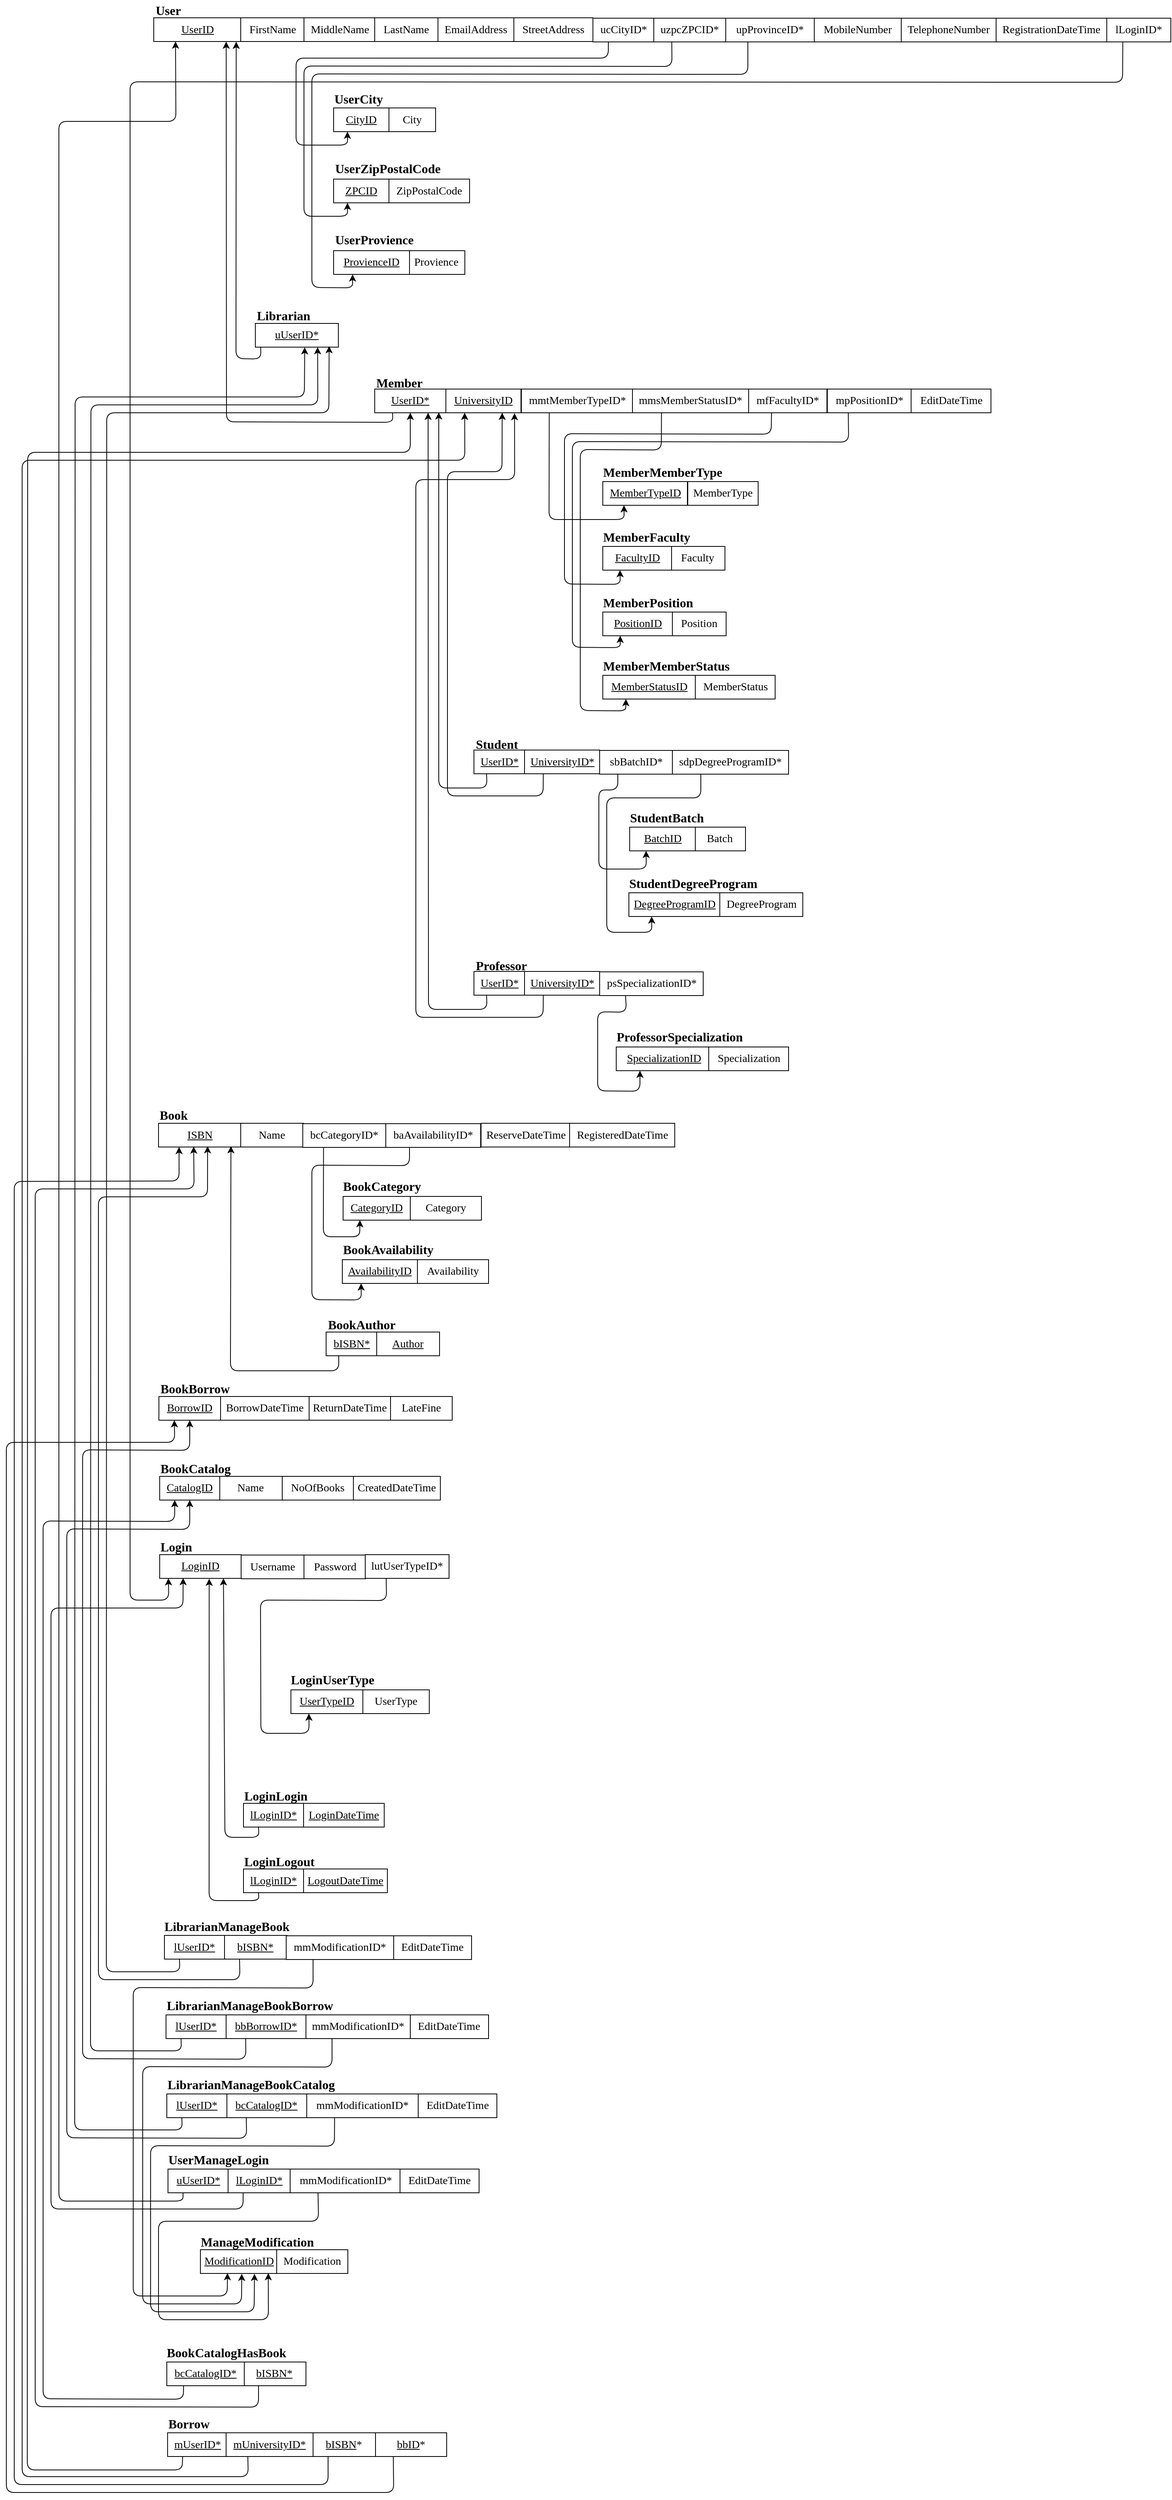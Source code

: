 <mxfile version="12.2.2" type="device" pages="1"><diagram id="SJPYlTRgL_fRr1sSaaFf" name="Page-1"><mxGraphModel dx="-395" dy="672" grid="1" gridSize="10" guides="1" tooltips="1" connect="1" arrows="1" fold="1" page="1" pageScale="1" pageWidth="1500" pageHeight="1600" math="0" shadow="0"><root><mxCell id="0"/><mxCell id="1" parent="0"/><mxCell id="oCSr1ZaQNHkoXHLplKRv-1" value="City" style="rounded=0;whiteSpace=wrap;html=1;fontSize=14;fontFamily=Times New Roman;" parent="1" vertex="1"><mxGeometry x="2014" y="164.5" width="59" height="30" as="geometry"/></mxCell><mxCell id="oCSr1ZaQNHkoXHLplKRv-2" value="&lt;font face=&quot;Times New Roman&quot;&gt;User&lt;/font&gt;" style="text;html=1;resizable=0;points=[];autosize=1;align=left;verticalAlign=top;spacingTop=-4;fontSize=16;fontStyle=1" parent="1" vertex="1"><mxGeometry x="1716.5" y="28.5" width="50" height="20" as="geometry"/></mxCell><mxCell id="oCSr1ZaQNHkoXHLplKRv-3" value="FirstName" style="rounded=0;whiteSpace=wrap;html=1;fontSize=14;fontFamily=Times New Roman;" parent="1" vertex="1"><mxGeometry x="1826.5" y="50.5" width="80" height="30" as="geometry"/></mxCell><mxCell id="oCSr1ZaQNHkoXHLplKRv-4" value="MiddleName" style="rounded=0;whiteSpace=wrap;html=1;fontSize=14;fontFamily=Times New Roman;" parent="1" vertex="1"><mxGeometry x="1906.5" y="50.5" width="90" height="30" as="geometry"/></mxCell><mxCell id="oCSr1ZaQNHkoXHLplKRv-5" value="LastName" style="rounded=0;whiteSpace=wrap;html=1;fontSize=14;fontFamily=Times New Roman;" parent="1" vertex="1"><mxGeometry x="1996" y="50.5" width="80" height="30" as="geometry"/></mxCell><mxCell id="oCSr1ZaQNHkoXHLplKRv-6" value="EmailAddress" style="rounded=0;whiteSpace=wrap;html=1;fontSize=14;fontFamily=Times New Roman;" parent="1" vertex="1"><mxGeometry x="2076" y="50.5" width="96" height="30" as="geometry"/></mxCell><mxCell id="oCSr1ZaQNHkoXHLplKRv-7" value="MobileNumber" style="rounded=0;whiteSpace=wrap;html=1;fontSize=14;fontFamily=Times New Roman;" parent="1" vertex="1"><mxGeometry x="2552" y="51" width="110" height="30" as="geometry"/></mxCell><mxCell id="oCSr1ZaQNHkoXHLplKRv-8" value="UserID" style="rounded=0;whiteSpace=wrap;html=1;fontSize=14;fontFamily=Times New Roman;fontStyle=4" parent="1" vertex="1"><mxGeometry x="1716.5" y="50.5" width="110" height="30" as="geometry"/></mxCell><mxCell id="oCSr1ZaQNHkoXHLplKRv-9" value="TelephoneNumber" style="rounded=0;whiteSpace=wrap;html=1;fontSize=14;fontFamily=Times New Roman;" parent="1" vertex="1"><mxGeometry x="2662" y="51" width="120" height="30" as="geometry"/></mxCell><mxCell id="oCSr1ZaQNHkoXHLplKRv-10" value="StreetAddress" style="rounded=0;whiteSpace=wrap;html=1;fontSize=14;fontFamily=Times New Roman;" parent="1" vertex="1"><mxGeometry x="2172" y="50.5" width="100" height="30" as="geometry"/></mxCell><mxCell id="oCSr1ZaQNHkoXHLplKRv-11" value="ucCityID*" style="rounded=0;whiteSpace=wrap;html=1;fontSize=14;fontFamily=Times New Roman;" parent="1" vertex="1"><mxGeometry x="2272" y="51" width="78" height="30" as="geometry"/></mxCell><mxCell id="oCSr1ZaQNHkoXHLplKRv-12" value="upProvinceID*" style="rounded=0;whiteSpace=wrap;html=1;fontSize=14;fontFamily=Times New Roman;" parent="1" vertex="1"><mxGeometry x="2440" y="51" width="112" height="30" as="geometry"/></mxCell><mxCell id="oCSr1ZaQNHkoXHLplKRv-13" value="uzpcZPCID*" style="rounded=0;whiteSpace=wrap;html=1;fontSize=14;fontFamily=Times New Roman;" parent="1" vertex="1"><mxGeometry x="2349" y="51" width="91" height="30" as="geometry"/></mxCell><mxCell id="oCSr1ZaQNHkoXHLplKRv-14" value="RegistrationDateTime" style="rounded=0;whiteSpace=wrap;html=1;fontSize=14;fontFamily=Times New Roman;" parent="1" vertex="1"><mxGeometry x="2782" y="51" width="140" height="30" as="geometry"/></mxCell><mxCell id="oCSr1ZaQNHkoXHLplKRv-15" value="lLoginID*" style="rounded=0;whiteSpace=wrap;html=1;fontSize=14;fontFamily=Times New Roman;" parent="1" vertex="1"><mxGeometry x="2922" y="51" width="81" height="30" as="geometry"/></mxCell><mxCell id="oCSr1ZaQNHkoXHLplKRv-16" value="&lt;font face=&quot;Times New Roman&quot;&gt;UserCity&lt;/font&gt;" style="text;html=1;resizable=0;points=[];autosize=1;align=left;verticalAlign=top;spacingTop=-4;fontSize=16;fontStyle=1" parent="1" vertex="1"><mxGeometry x="1942.5" y="140.5" width="70" height="20" as="geometry"/></mxCell><mxCell id="oCSr1ZaQNHkoXHLplKRv-17" value="CityID" style="rounded=0;whiteSpace=wrap;html=1;fontSize=14;fontFamily=Times New Roman;fontStyle=4" parent="1" vertex="1"><mxGeometry x="1944" y="164.5" width="70" height="30" as="geometry"/></mxCell><mxCell id="oCSr1ZaQNHkoXHLplKRv-18" value="Provience" style="rounded=0;whiteSpace=wrap;html=1;fontSize=14;fontFamily=Times New Roman;" parent="1" vertex="1"><mxGeometry x="2038" y="345" width="72" height="30" as="geometry"/></mxCell><mxCell id="oCSr1ZaQNHkoXHLplKRv-19" value="&lt;font face=&quot;Times New Roman&quot;&gt;UserProvience&lt;/font&gt;" style="text;html=1;resizable=0;points=[];autosize=1;align=left;verticalAlign=top;spacingTop=-4;fontSize=16;fontStyle=1" parent="1" vertex="1"><mxGeometry x="1944" y="318.5" width="110" height="20" as="geometry"/></mxCell><mxCell id="oCSr1ZaQNHkoXHLplKRv-20" value="ProvienceID" style="rounded=0;whiteSpace=wrap;html=1;fontSize=14;fontFamily=Times New Roman;fontStyle=4" parent="1" vertex="1"><mxGeometry x="1944" y="345" width="96" height="30" as="geometry"/></mxCell><mxCell id="oCSr1ZaQNHkoXHLplKRv-21" value="ZipPostalCode" style="rounded=0;whiteSpace=wrap;html=1;fontSize=14;fontFamily=Times New Roman;" parent="1" vertex="1"><mxGeometry x="2014" y="254.5" width="102" height="30" as="geometry"/></mxCell><mxCell id="oCSr1ZaQNHkoXHLplKRv-22" value="&lt;font face=&quot;Times New Roman&quot;&gt;UserZipPostalCode&lt;/font&gt;" style="text;html=1;resizable=0;points=[];autosize=1;align=left;verticalAlign=top;spacingTop=-4;fontSize=16;fontStyle=1" parent="1" vertex="1"><mxGeometry x="1944" y="228.5" width="140" height="20" as="geometry"/></mxCell><mxCell id="oCSr1ZaQNHkoXHLplKRv-23" value="ZPCID" style="rounded=0;whiteSpace=wrap;html=1;fontSize=14;fontFamily=Times New Roman;fontStyle=4" parent="1" vertex="1"><mxGeometry x="1944" y="254.5" width="70" height="30" as="geometry"/></mxCell><mxCell id="oCSr1ZaQNHkoXHLplKRv-24" value="" style="endArrow=classic;html=1;entryX=0.25;entryY=1;entryDx=0;entryDy=0;exitX=0.25;exitY=1;exitDx=0;exitDy=0;" parent="1" source="oCSr1ZaQNHkoXHLplKRv-11" target="oCSr1ZaQNHkoXHLplKRv-17" edge="1"><mxGeometry width="50" height="50" relative="1" as="geometry"><mxPoint x="2126.5" y="197.5" as="sourcePoint"/><mxPoint x="2176.5" y="147.5" as="targetPoint"/><Array as="points"><mxPoint x="2291.5" y="101.5"/><mxPoint x="1896.5" y="101.5"/><mxPoint x="1896.5" y="211.5"/><mxPoint x="1961.5" y="211.5"/></Array></mxGeometry></mxCell><mxCell id="oCSr1ZaQNHkoXHLplKRv-25" value="" style="endArrow=classic;html=1;entryX=0.25;entryY=1;entryDx=0;entryDy=0;exitX=0.25;exitY=1;exitDx=0;exitDy=0;" parent="1" source="oCSr1ZaQNHkoXHLplKRv-13" target="oCSr1ZaQNHkoXHLplKRv-23" edge="1"><mxGeometry width="50" height="50" relative="1" as="geometry"><mxPoint x="1756.5" y="227.5" as="sourcePoint"/><mxPoint x="1806.5" y="177.5" as="targetPoint"/><Array as="points"><mxPoint x="2372" y="112"/><mxPoint x="1906.5" y="111.5"/><mxPoint x="1906.5" y="301.5"/><mxPoint x="1961.5" y="301.5"/></Array></mxGeometry></mxCell><mxCell id="oCSr1ZaQNHkoXHLplKRv-26" value="" style="endArrow=classic;html=1;entryX=0.25;entryY=1;entryDx=0;entryDy=0;exitX=0.25;exitY=1;exitDx=0;exitDy=0;" parent="1" source="oCSr1ZaQNHkoXHLplKRv-12" target="oCSr1ZaQNHkoXHLplKRv-20" edge="1"><mxGeometry width="50" height="50" relative="1" as="geometry"><mxPoint x="1686.5" y="297.5" as="sourcePoint"/><mxPoint x="1736.5" y="247.5" as="targetPoint"/><Array as="points"><mxPoint x="2468" y="122"/><mxPoint x="1916.5" y="121.5"/><mxPoint x="1916.5" y="391.5"/><mxPoint x="1968" y="392"/></Array></mxGeometry></mxCell><mxCell id="oCSr1ZaQNHkoXHLplKRv-27" value="&lt;font face=&quot;Times New Roman&quot;&gt;Member&lt;/font&gt;" style="text;html=1;resizable=0;points=[];autosize=1;align=left;verticalAlign=top;spacingTop=-4;fontSize=16;fontStyle=1" parent="1" vertex="1"><mxGeometry x="1996" y="500" width="70" height="20" as="geometry"/></mxCell><mxCell id="oCSr1ZaQNHkoXHLplKRv-28" value="UniversityID" style="rounded=0;whiteSpace=wrap;html=1;fontSize=14;fontFamily=Times New Roman;fontStyle=4" parent="1" vertex="1"><mxGeometry x="2086" y="520" width="95" height="30" as="geometry"/></mxCell><mxCell id="oCSr1ZaQNHkoXHLplKRv-29" value="mfFacultyID*" style="rounded=0;whiteSpace=wrap;html=1;fontSize=14;fontFamily=Times New Roman;" parent="1" vertex="1"><mxGeometry x="2469" y="520" width="99" height="30" as="geometry"/></mxCell><mxCell id="oCSr1ZaQNHkoXHLplKRv-30" value="mmtMemberTypeID*" style="rounded=0;whiteSpace=wrap;html=1;fontSize=14;fontFamily=Times New Roman;" parent="1" vertex="1"><mxGeometry x="2181.5" y="520" width="141" height="30" as="geometry"/></mxCell><mxCell id="oCSr1ZaQNHkoXHLplKRv-31" value="mpPositionID*" style="rounded=0;whiteSpace=wrap;html=1;fontSize=14;fontFamily=Times New Roman;" parent="1" vertex="1"><mxGeometry x="2568.5" y="520" width="106" height="30" as="geometry"/></mxCell><mxCell id="oCSr1ZaQNHkoXHLplKRv-32" value="mmsMemberStatusID*" style="rounded=0;whiteSpace=wrap;html=1;fontSize=14;fontFamily=Times New Roman;" parent="1" vertex="1"><mxGeometry x="2322" y="520" width="147" height="30" as="geometry"/></mxCell><mxCell id="oCSr1ZaQNHkoXHLplKRv-33" value="EditDateTime" style="rounded=0;whiteSpace=wrap;html=1;fontSize=14;fontFamily=Times New Roman;" parent="1" vertex="1"><mxGeometry x="2674.5" y="520" width="101" height="30" as="geometry"/></mxCell><mxCell id="oCSr1ZaQNHkoXHLplKRv-34" value="UserID*" style="rounded=0;whiteSpace=wrap;html=1;fontSize=14;fontFamily=Times New Roman;fontStyle=4" parent="1" vertex="1"><mxGeometry x="1996" y="520" width="90" height="30" as="geometry"/></mxCell><mxCell id="oCSr1ZaQNHkoXHLplKRv-35" value="Faculty" style="rounded=0;whiteSpace=wrap;html=1;fontSize=14;fontFamily=Times New Roman;" parent="1" vertex="1"><mxGeometry x="2370" y="719" width="69" height="30" as="geometry"/></mxCell><mxCell id="oCSr1ZaQNHkoXHLplKRv-36" value="Position" style="rounded=0;whiteSpace=wrap;html=1;fontSize=14;fontFamily=Times New Roman;" parent="1" vertex="1"><mxGeometry x="2371.5" y="802" width="69" height="30" as="geometry"/></mxCell><mxCell id="oCSr1ZaQNHkoXHLplKRv-37" value="MemberStatus" style="rounded=0;whiteSpace=wrap;html=1;fontSize=14;fontFamily=Times New Roman;" parent="1" vertex="1"><mxGeometry x="2401.5" y="882" width="101" height="30" as="geometry"/></mxCell><mxCell id="oCSr1ZaQNHkoXHLplKRv-38" value="&lt;font face=&quot;Times New Roman&quot;&gt;MemberMemberType&lt;/font&gt;" style="text;html=1;resizable=0;points=[];autosize=1;align=left;verticalAlign=top;spacingTop=-4;fontSize=16;fontStyle=1" parent="1" vertex="1"><mxGeometry x="2283" y="612.5" width="160" height="20" as="geometry"/></mxCell><mxCell id="oCSr1ZaQNHkoXHLplKRv-39" value="MemberTypeID" style="rounded=0;whiteSpace=wrap;html=1;fontSize=14;fontFamily=Times New Roman;fontStyle=4" parent="1" vertex="1"><mxGeometry x="2284.5" y="637" width="107" height="30" as="geometry"/></mxCell><mxCell id="oCSr1ZaQNHkoXHLplKRv-40" value="MemberType" style="rounded=0;whiteSpace=wrap;html=1;fontSize=14;fontFamily=Times New Roman;" parent="1" vertex="1"><mxGeometry x="2392" y="637" width="89" height="30" as="geometry"/></mxCell><mxCell id="oCSr1ZaQNHkoXHLplKRv-41" value="&lt;font face=&quot;Times New Roman&quot;&gt;MemberFaculty&lt;/font&gt;" style="text;html=1;resizable=0;points=[];autosize=1;align=left;verticalAlign=top;spacingTop=-4;fontSize=16;fontStyle=1" parent="1" vertex="1"><mxGeometry x="2283" y="694.5" width="120" height="20" as="geometry"/></mxCell><mxCell id="oCSr1ZaQNHkoXHLplKRv-42" value="FacultyID" style="rounded=0;whiteSpace=wrap;html=1;fontSize=14;fontFamily=Times New Roman;fontStyle=4" parent="1" vertex="1"><mxGeometry x="2284.5" y="719" width="87" height="30" as="geometry"/></mxCell><mxCell id="oCSr1ZaQNHkoXHLplKRv-43" value="&lt;font face=&quot;Times New Roman&quot;&gt;MemberPosition&lt;/font&gt;" style="text;html=1;resizable=0;points=[];autosize=1;align=left;verticalAlign=top;spacingTop=-4;fontSize=16;fontStyle=1" parent="1" vertex="1"><mxGeometry x="2282.5" y="777.5" width="120" height="20" as="geometry"/></mxCell><mxCell id="oCSr1ZaQNHkoXHLplKRv-44" value="PositionID" style="rounded=0;whiteSpace=wrap;html=1;fontSize=14;fontFamily=Times New Roman;fontStyle=4" parent="1" vertex="1"><mxGeometry x="2284.5" y="802" width="88" height="30" as="geometry"/></mxCell><mxCell id="oCSr1ZaQNHkoXHLplKRv-45" value="&lt;font face=&quot;Times New Roman&quot;&gt;MemberMemberStatus&lt;/font&gt;" style="text;html=1;resizable=0;points=[];autosize=1;align=left;verticalAlign=top;spacingTop=-4;fontSize=16;fontStyle=1" parent="1" vertex="1"><mxGeometry x="2283" y="857.5" width="160" height="20" as="geometry"/></mxCell><mxCell id="oCSr1ZaQNHkoXHLplKRv-46" value="MemberStatusID" style="rounded=0;whiteSpace=wrap;html=1;fontSize=14;fontFamily=Times New Roman;fontStyle=4" parent="1" vertex="1"><mxGeometry x="2284.5" y="882" width="117" height="30" as="geometry"/></mxCell><mxCell id="oCSr1ZaQNHkoXHLplKRv-47" value="" style="endArrow=classic;html=1;entryX=0.25;entryY=1;entryDx=0;entryDy=0;exitX=0.25;exitY=1;exitDx=0;exitDy=0;" parent="1" source="oCSr1ZaQNHkoXHLplKRv-30" target="oCSr1ZaQNHkoXHLplKRv-39" edge="1"><mxGeometry width="50" height="50" relative="1" as="geometry"><mxPoint x="2006" y="666" as="sourcePoint"/><mxPoint x="2056" y="616" as="targetPoint"/><Array as="points"><mxPoint x="2216.5" y="685"/><mxPoint x="2311.5" y="685"/></Array></mxGeometry></mxCell><mxCell id="oCSr1ZaQNHkoXHLplKRv-48" value="" style="endArrow=classic;html=1;entryX=0.25;entryY=1;entryDx=0;entryDy=0;exitX=0.292;exitY=0.991;exitDx=0;exitDy=0;exitPerimeter=0;" parent="1" source="oCSr1ZaQNHkoXHLplKRv-29" target="oCSr1ZaQNHkoXHLplKRv-42" edge="1"><mxGeometry width="50" height="50" relative="1" as="geometry"><mxPoint x="1926" y="686" as="sourcePoint"/><mxPoint x="1976" y="636" as="targetPoint"/><Array as="points"><mxPoint x="2497.5" y="577"/><mxPoint x="2236" y="576.5"/><mxPoint x="2236" y="766.5"/><mxPoint x="2306.5" y="767"/></Array></mxGeometry></mxCell><mxCell id="oCSr1ZaQNHkoXHLplKRv-49" value="" style="endArrow=classic;html=1;entryX=0.25;entryY=1;entryDx=0;entryDy=0;exitX=0.25;exitY=1;exitDx=0;exitDy=0;" parent="1" source="oCSr1ZaQNHkoXHLplKRv-32" target="oCSr1ZaQNHkoXHLplKRv-46" edge="1"><mxGeometry width="50" height="50" relative="1" as="geometry"><mxPoint x="1936" y="896" as="sourcePoint"/><mxPoint x="1986" y="846" as="targetPoint"/><Array as="points"><mxPoint x="2358.5" y="597"/><mxPoint x="2256" y="596.5"/><mxPoint x="2256" y="926.5"/><mxPoint x="2313.5" y="927"/></Array></mxGeometry></mxCell><mxCell id="oCSr1ZaQNHkoXHLplKRv-50" value="" style="endArrow=classic;html=1;entryX=0.25;entryY=1;entryDx=0;entryDy=0;exitX=0.25;exitY=1;exitDx=0;exitDy=0;" parent="1" source="oCSr1ZaQNHkoXHLplKRv-31" target="oCSr1ZaQNHkoXHLplKRv-44" edge="1"><mxGeometry width="50" height="50" relative="1" as="geometry"><mxPoint x="1996" y="856" as="sourcePoint"/><mxPoint x="2046" y="806" as="targetPoint"/><Array as="points"><mxPoint x="2595.5" y="587"/><mxPoint x="2246" y="586.5"/><mxPoint x="2246" y="846.5"/><mxPoint x="2306.5" y="847"/></Array></mxGeometry></mxCell><mxCell id="oCSr1ZaQNHkoXHLplKRv-51" value="&lt;font face=&quot;Times New Roman&quot;&gt;Student&lt;/font&gt;" style="text;html=1;resizable=0;points=[];autosize=1;align=left;verticalAlign=top;spacingTop=-4;fontSize=16;fontStyle=1" parent="1" vertex="1"><mxGeometry x="2121.5" y="956.5" width="60" height="20" as="geometry"/></mxCell><mxCell id="oCSr1ZaQNHkoXHLplKRv-52" value="UniversityID*" style="rounded=0;whiteSpace=wrap;html=1;fontSize=14;fontFamily=Times New Roman;fontStyle=4" parent="1" vertex="1"><mxGeometry x="2185.5" y="976.5" width="95" height="30" as="geometry"/></mxCell><mxCell id="oCSr1ZaQNHkoXHLplKRv-53" value="sdpDegreeProgramID*" style="rounded=0;whiteSpace=wrap;html=1;fontSize=14;fontFamily=Times New Roman;" parent="1" vertex="1"><mxGeometry x="2371.5" y="977" width="148" height="30" as="geometry"/></mxCell><mxCell id="oCSr1ZaQNHkoXHLplKRv-54" value="sbBatchID*" style="rounded=0;whiteSpace=wrap;html=1;fontSize=14;fontFamily=Times New Roman;" parent="1" vertex="1"><mxGeometry x="2280.5" y="977" width="92" height="30" as="geometry"/></mxCell><mxCell id="oCSr1ZaQNHkoXHLplKRv-55" value="UserID*" style="rounded=0;whiteSpace=wrap;html=1;fontSize=14;fontFamily=Times New Roman;fontStyle=4" parent="1" vertex="1"><mxGeometry x="2121.5" y="976.5" width="64" height="30" as="geometry"/></mxCell><mxCell id="oCSr1ZaQNHkoXHLplKRv-56" value="&lt;font face=&quot;Times New Roman&quot;&gt;Professor&lt;/font&gt;" style="text;html=1;resizable=0;points=[];autosize=1;align=left;verticalAlign=top;spacingTop=-4;fontSize=16;fontStyle=1" parent="1" vertex="1"><mxGeometry x="2121.5" y="1236.5" width="80" height="20" as="geometry"/></mxCell><mxCell id="oCSr1ZaQNHkoXHLplKRv-57" value="UniversityID*" style="rounded=0;whiteSpace=wrap;html=1;fontSize=14;fontFamily=Times New Roman;fontStyle=4" parent="1" vertex="1"><mxGeometry x="2185.5" y="1256.5" width="95" height="30" as="geometry"/></mxCell><mxCell id="oCSr1ZaQNHkoXHLplKRv-58" value="psSpecializationID*" style="rounded=0;whiteSpace=wrap;html=1;fontSize=14;fontFamily=Times New Roman;" parent="1" vertex="1"><mxGeometry x="2280.5" y="1257" width="131" height="30" as="geometry"/></mxCell><mxCell id="oCSr1ZaQNHkoXHLplKRv-59" value="UserID*" style="rounded=0;whiteSpace=wrap;html=1;fontSize=14;fontFamily=Times New Roman;fontStyle=4" parent="1" vertex="1"><mxGeometry x="2121.5" y="1256.5" width="64" height="30" as="geometry"/></mxCell><mxCell id="oCSr1ZaQNHkoXHLplKRv-60" value="Batch" style="rounded=0;whiteSpace=wrap;html=1;fontSize=14;fontFamily=Times New Roman;" parent="1" vertex="1"><mxGeometry x="2400" y="1074" width="65" height="30" as="geometry"/></mxCell><mxCell id="oCSr1ZaQNHkoXHLplKRv-61" value="&lt;font face=&quot;Times New Roman&quot;&gt;StudentBatch&lt;/font&gt;" style="text;html=1;resizable=0;points=[];autosize=1;align=left;verticalAlign=top;spacingTop=-4;fontSize=16;fontStyle=1" parent="1" vertex="1"><mxGeometry x="2317" y="1049.5" width="100" height="20" as="geometry"/></mxCell><mxCell id="oCSr1ZaQNHkoXHLplKRv-62" value="BatchID" style="rounded=0;whiteSpace=wrap;html=1;fontSize=14;fontFamily=Times New Roman;fontStyle=4" parent="1" vertex="1"><mxGeometry x="2318.5" y="1074" width="83" height="30" as="geometry"/></mxCell><mxCell id="oCSr1ZaQNHkoXHLplKRv-63" value="DegreeProgram" style="rounded=0;whiteSpace=wrap;html=1;fontSize=14;fontFamily=Times New Roman;" parent="1" vertex="1"><mxGeometry x="2432.5" y="1157" width="105" height="30" as="geometry"/></mxCell><mxCell id="oCSr1ZaQNHkoXHLplKRv-64" value="&lt;font face=&quot;Times New Roman&quot;&gt;StudentDegreeProgram&lt;/font&gt;" style="text;html=1;resizable=0;points=[];autosize=1;align=left;verticalAlign=top;spacingTop=-4;fontSize=16;fontStyle=1" parent="1" vertex="1"><mxGeometry x="2315.5" y="1132.5" width="170" height="20" as="geometry"/></mxCell><mxCell id="oCSr1ZaQNHkoXHLplKRv-65" value="DegreeProgramID" style="rounded=0;whiteSpace=wrap;html=1;fontSize=14;fontFamily=Times New Roman;fontStyle=4" parent="1" vertex="1"><mxGeometry x="2317.5" y="1157" width="115" height="30" as="geometry"/></mxCell><mxCell id="oCSr1ZaQNHkoXHLplKRv-66" value="" style="endArrow=classic;html=1;entryX=0.25;entryY=1;entryDx=0;entryDy=0;exitX=0.25;exitY=1;exitDx=0;exitDy=0;" parent="1" source="oCSr1ZaQNHkoXHLplKRv-54" target="oCSr1ZaQNHkoXHLplKRv-62" edge="1"><mxGeometry width="50" height="50" relative="1" as="geometry"><mxPoint x="1946" y="1067" as="sourcePoint"/><mxPoint x="1996" y="1017" as="targetPoint"/><Array as="points"><mxPoint x="2303.5" y="1027"/><mxPoint x="2279.5" y="1027"/><mxPoint x="2279.5" y="1127"/><mxPoint x="2339.5" y="1127"/></Array></mxGeometry></mxCell><mxCell id="oCSr1ZaQNHkoXHLplKRv-67" value="" style="endArrow=classic;html=1;entryX=0.25;entryY=1;entryDx=0;entryDy=0;exitX=0.25;exitY=1;exitDx=0;exitDy=0;" parent="1" source="oCSr1ZaQNHkoXHLplKRv-53" target="oCSr1ZaQNHkoXHLplKRv-65" edge="1"><mxGeometry width="50" height="50" relative="1" as="geometry"><mxPoint x="1996" y="1197" as="sourcePoint"/><mxPoint x="2046" y="1147" as="targetPoint"/><Array as="points"><mxPoint x="2408.5" y="1037"/><mxPoint x="2289.5" y="1037"/><mxPoint x="2289.5" y="1207"/><mxPoint x="2346.5" y="1207"/></Array></mxGeometry></mxCell><mxCell id="oCSr1ZaQNHkoXHLplKRv-68" value="&lt;font face=&quot;Times New Roman&quot;&gt;ProfessorSpecialization&lt;/font&gt;" style="text;html=1;resizable=0;points=[];autosize=1;align=left;verticalAlign=top;spacingTop=-4;fontSize=16;fontStyle=1" parent="1" vertex="1"><mxGeometry x="2300" y="1326.5" width="170" height="20" as="geometry"/></mxCell><mxCell id="oCSr1ZaQNHkoXHLplKRv-69" value="SpecializationID" style="rounded=0;whiteSpace=wrap;html=1;fontSize=14;fontFamily=Times New Roman;fontStyle=4" parent="1" vertex="1"><mxGeometry x="2301.5" y="1352" width="120" height="30" as="geometry"/></mxCell><mxCell id="oCSr1ZaQNHkoXHLplKRv-70" value="Specialization" style="rounded=0;whiteSpace=wrap;html=1;fontSize=14;fontFamily=Times New Roman;" parent="1" vertex="1"><mxGeometry x="2418.5" y="1352" width="101" height="30" as="geometry"/></mxCell><mxCell id="oCSr1ZaQNHkoXHLplKRv-71" value="" style="endArrow=classic;html=1;entryX=0.25;entryY=1;entryDx=0;entryDy=0;exitX=0.25;exitY=1;exitDx=0;exitDy=0;" parent="1" source="oCSr1ZaQNHkoXHLplKRv-58" target="oCSr1ZaQNHkoXHLplKRv-69" edge="1"><mxGeometry width="50" height="50" relative="1" as="geometry"><mxPoint x="1986" y="1447" as="sourcePoint"/><mxPoint x="2036" y="1397" as="targetPoint"/><Array as="points"><mxPoint x="2314.5" y="1308"/><mxPoint x="2278" y="1307.5"/><mxPoint x="2278" y="1407.5"/><mxPoint x="2331.5" y="1408"/></Array></mxGeometry></mxCell><mxCell id="oCSr1ZaQNHkoXHLplKRv-79" value="UserType" style="rounded=0;whiteSpace=wrap;html=1;fontSize=14;fontFamily=Times New Roman;" parent="1" vertex="1"><mxGeometry x="1981" y="2165" width="84" height="30" as="geometry"/></mxCell><mxCell id="oCSr1ZaQNHkoXHLplKRv-80" value="&lt;font face=&quot;Times New Roman&quot;&gt;LoginUserType&lt;/font&gt;" style="text;html=1;resizable=0;points=[];autosize=1;align=left;verticalAlign=top;spacingTop=-4;fontSize=16;fontStyle=1" parent="1" vertex="1"><mxGeometry x="1888" y="2140" width="120" height="20" as="geometry"/></mxCell><mxCell id="oCSr1ZaQNHkoXHLplKRv-81" value="UserTypeID" style="rounded=0;whiteSpace=wrap;html=1;fontSize=14;fontFamily=Times New Roman;fontStyle=4" parent="1" vertex="1"><mxGeometry x="1890" y="2165" width="91" height="30" as="geometry"/></mxCell><mxCell id="oCSr1ZaQNHkoXHLplKRv-82" value="" style="endArrow=classic;html=1;entryX=0.25;entryY=1;entryDx=0;entryDy=0;exitX=0.25;exitY=1;exitDx=0;exitDy=0;" parent="1" source="oCSr1ZaQNHkoXHLplKRv-132" target="oCSr1ZaQNHkoXHLplKRv-81" edge="1"><mxGeometry width="50" height="50" relative="1" as="geometry"><mxPoint x="1973.25" y="2207" as="sourcePoint"/><mxPoint x="1646.5" y="2245" as="targetPoint"/><Array as="points"><mxPoint x="2011" y="2052"/><mxPoint x="1851.5" y="2051.5"/><mxPoint x="1852" y="2220"/><mxPoint x="1913" y="2220"/></Array></mxGeometry></mxCell><mxCell id="oCSr1ZaQNHkoXHLplKRv-83" value="&lt;font face=&quot;Times New Roman&quot;&gt;LibrarianManageBook&lt;/font&gt;" style="text;html=1;resizable=0;points=[];autosize=1;align=left;verticalAlign=top;spacingTop=-4;fontSize=16;fontStyle=1" parent="1" vertex="1"><mxGeometry x="1727.5" y="2451.5" width="160" height="20" as="geometry"/></mxCell><mxCell id="oCSr1ZaQNHkoXHLplKRv-84" value="&lt;u&gt;bISBN*&lt;/u&gt;" style="rounded=0;whiteSpace=wrap;html=1;fontSize=14;fontFamily=Times New Roman;" parent="1" vertex="1"><mxGeometry x="1805" y="2475.5" width="80" height="30" as="geometry"/></mxCell><mxCell id="oCSr1ZaQNHkoXHLplKRv-85" value="lUserID*" style="rounded=0;whiteSpace=wrap;html=1;fontSize=14;fontFamily=Times New Roman;fontStyle=4" parent="1" vertex="1"><mxGeometry x="1730" y="2475.5" width="76" height="30" as="geometry"/></mxCell><mxCell id="oCSr1ZaQNHkoXHLplKRv-86" value="EditDateTime" style="rounded=0;whiteSpace=wrap;html=1;fontSize=14;fontFamily=Times New Roman;" parent="1" vertex="1"><mxGeometry x="2018.5" y="2476" width="100" height="30" as="geometry"/></mxCell><mxCell id="oCSr1ZaQNHkoXHLplKRv-87" value="&lt;font face=&quot;Times New Roman&quot;&gt;LibrarianManageBookBorrow&lt;/font&gt;" style="text;html=1;resizable=0;points=[];autosize=1;align=left;verticalAlign=top;spacingTop=-4;fontSize=16;fontStyle=1" parent="1" vertex="1"><mxGeometry x="1730.5" y="2552" width="210" height="20" as="geometry"/></mxCell><mxCell id="oCSr1ZaQNHkoXHLplKRv-88" value="&lt;u&gt;bbBorrowID*&lt;/u&gt;" style="rounded=0;whiteSpace=wrap;html=1;fontSize=14;fontFamily=Times New Roman;" parent="1" vertex="1"><mxGeometry x="1807" y="2576" width="103" height="30" as="geometry"/></mxCell><mxCell id="oCSr1ZaQNHkoXHLplKRv-89" value="lUserID*" style="rounded=0;whiteSpace=wrap;html=1;fontSize=14;fontFamily=Times New Roman;fontStyle=4" parent="1" vertex="1"><mxGeometry x="1732" y="2576" width="76" height="30" as="geometry"/></mxCell><mxCell id="oCSr1ZaQNHkoXHLplKRv-90" value="EditDateTime" style="rounded=0;whiteSpace=wrap;html=1;fontSize=14;fontFamily=Times New Roman;" parent="1" vertex="1"><mxGeometry x="2040" y="2576" width="100" height="30" as="geometry"/></mxCell><mxCell id="oCSr1ZaQNHkoXHLplKRv-91" value="&lt;font face=&quot;Times New Roman&quot;&gt;LibrarianManageBookCatalog&lt;/font&gt;" style="text;html=1;resizable=0;points=[];autosize=1;align=left;verticalAlign=top;spacingTop=-4;fontSize=16;fontStyle=1" parent="1" vertex="1"><mxGeometry x="1731.5" y="2652" width="210" height="20" as="geometry"/></mxCell><mxCell id="oCSr1ZaQNHkoXHLplKRv-92" value="&lt;u&gt;bcCatalogID*&lt;/u&gt;" style="rounded=0;whiteSpace=wrap;html=1;fontSize=14;fontFamily=Times New Roman;" parent="1" vertex="1"><mxGeometry x="1808" y="2676" width="102" height="30" as="geometry"/></mxCell><mxCell id="oCSr1ZaQNHkoXHLplKRv-93" value="lUserID*" style="rounded=0;whiteSpace=wrap;html=1;fontSize=14;fontFamily=Times New Roman;fontStyle=4" parent="1" vertex="1"><mxGeometry x="1733" y="2676" width="76" height="30" as="geometry"/></mxCell><mxCell id="oCSr1ZaQNHkoXHLplKRv-94" value="EditDateTime" style="rounded=0;whiteSpace=wrap;html=1;fontSize=14;fontFamily=Times New Roman;" parent="1" vertex="1"><mxGeometry x="2050.5" y="2676" width="100" height="30" as="geometry"/></mxCell><mxCell id="oCSr1ZaQNHkoXHLplKRv-95" value="&lt;font face=&quot;Times New Roman&quot;&gt;UserManageLogin&lt;/font&gt;" style="text;html=1;resizable=0;points=[];autosize=1;align=left;verticalAlign=top;spacingTop=-4;fontSize=16;fontStyle=1" parent="1" vertex="1"><mxGeometry x="1733" y="2747" width="140" height="20" as="geometry"/></mxCell><mxCell id="oCSr1ZaQNHkoXHLplKRv-96" value="&lt;u&gt;lLoginID*&lt;/u&gt;" style="rounded=0;whiteSpace=wrap;html=1;fontSize=14;fontFamily=Times New Roman;" parent="1" vertex="1"><mxGeometry x="1809.5" y="2771" width="80" height="30" as="geometry"/></mxCell><mxCell id="oCSr1ZaQNHkoXHLplKRv-97" value="uUserID*" style="rounded=0;whiteSpace=wrap;html=1;fontSize=14;fontFamily=Times New Roman;fontStyle=4" parent="1" vertex="1"><mxGeometry x="1734.5" y="2771" width="76" height="30" as="geometry"/></mxCell><mxCell id="oCSr1ZaQNHkoXHLplKRv-98" value="mmModificationID*" style="rounded=0;whiteSpace=wrap;html=1;fontSize=14;fontFamily=Times New Roman;" parent="1" vertex="1"><mxGeometry x="1889" y="2771" width="141" height="30" as="geometry"/></mxCell><mxCell id="oCSr1ZaQNHkoXHLplKRv-99" value="EditDateTime" style="rounded=0;whiteSpace=wrap;html=1;fontSize=14;fontFamily=Times New Roman;" parent="1" vertex="1"><mxGeometry x="2028" y="2771" width="100" height="30" as="geometry"/></mxCell><mxCell id="oCSr1ZaQNHkoXHLplKRv-100" value="&lt;font face=&quot;Times New Roman&quot;&gt;ManageModification&lt;/font&gt;" style="text;html=1;resizable=0;points=[];autosize=1;align=left;verticalAlign=top;spacingTop=-4;fontSize=16;fontStyle=1" parent="1" vertex="1"><mxGeometry x="1774" y="2851" width="150" height="20" as="geometry"/></mxCell><mxCell id="oCSr1ZaQNHkoXHLplKRv-101" value="ModificationID" style="rounded=0;whiteSpace=wrap;html=1;fontSize=14;fontFamily=Times New Roman;fontStyle=4" parent="1" vertex="1"><mxGeometry x="1775.5" y="2873" width="97" height="30" as="geometry"/></mxCell><mxCell id="oCSr1ZaQNHkoXHLplKRv-102" value="Modification" style="rounded=0;whiteSpace=wrap;html=1;fontSize=14;fontFamily=Times New Roman;" parent="1" vertex="1"><mxGeometry x="1872" y="2873" width="90" height="30" as="geometry"/></mxCell><mxCell id="oCSr1ZaQNHkoXHLplKRv-103" value="mmModificationID*" style="rounded=0;whiteSpace=wrap;html=1;fontSize=14;fontFamily=Times New Roman;" parent="1" vertex="1"><mxGeometry x="1910" y="2676" width="141" height="30" as="geometry"/></mxCell><mxCell id="oCSr1ZaQNHkoXHLplKRv-104" value="mmModificationID*" style="rounded=0;whiteSpace=wrap;html=1;fontSize=14;fontFamily=Times New Roman;" parent="1" vertex="1"><mxGeometry x="1909" y="2576" width="132" height="30" as="geometry"/></mxCell><mxCell id="oCSr1ZaQNHkoXHLplKRv-105" value="mmModificationID*" style="rounded=0;whiteSpace=wrap;html=1;fontSize=14;fontFamily=Times New Roman;" parent="1" vertex="1"><mxGeometry x="1884" y="2476" width="136" height="30" as="geometry"/></mxCell><mxCell id="oCSr1ZaQNHkoXHLplKRv-106" value="" style="endArrow=classic;html=1;exitX=0.25;exitY=1;exitDx=0;exitDy=0;entryX=0.885;entryY=0.987;entryDx=0;entryDy=0;entryPerimeter=0;" parent="1" source="oCSr1ZaQNHkoXHLplKRv-98" target="oCSr1ZaQNHkoXHLplKRv-101" edge="1"><mxGeometry width="50" height="50" relative="1" as="geometry"><mxPoint x="1622.5" y="2901" as="sourcePoint"/><mxPoint x="1859.5" y="2911" as="targetPoint"/><Array as="points"><mxPoint x="1925" y="2837"/><mxPoint x="1722.5" y="2837"/><mxPoint x="1722.5" y="2961.5"/><mxPoint x="1861.5" y="2961.5"/></Array></mxGeometry></mxCell><mxCell id="oCSr1ZaQNHkoXHLplKRv-107" value="" style="endArrow=classic;html=1;exitX=0.25;exitY=1;exitDx=0;exitDy=0;entryX=0.705;entryY=1.015;entryDx=0;entryDy=0;entryPerimeter=0;" parent="1" source="oCSr1ZaQNHkoXHLplKRv-103" target="oCSr1ZaQNHkoXHLplKRv-101" edge="1"><mxGeometry width="50" height="50" relative="1" as="geometry"><mxPoint x="1652.5" y="2921" as="sourcePoint"/><mxPoint x="1832.5" y="2904" as="targetPoint"/><Array as="points"><mxPoint x="1945" y="2742"/><mxPoint x="1712.5" y="2741.5"/><mxPoint x="1712.5" y="2951.5"/><mxPoint x="1843.5" y="2951.5"/></Array></mxGeometry></mxCell><mxCell id="oCSr1ZaQNHkoXHLplKRv-108" value="" style="endArrow=classic;html=1;entryX=0.539;entryY=1.015;entryDx=0;entryDy=0;exitX=0.25;exitY=1;exitDx=0;exitDy=0;entryPerimeter=0;" parent="1" source="oCSr1ZaQNHkoXHLplKRv-104" target="oCSr1ZaQNHkoXHLplKRv-101" edge="1"><mxGeometry width="50" height="50" relative="1" as="geometry"><mxPoint x="1662.5" y="2921" as="sourcePoint"/><mxPoint x="1712.5" y="2871" as="targetPoint"/><Array as="points"><mxPoint x="1942" y="2642"/><mxPoint x="1702.5" y="2641.5"/><mxPoint x="1702.5" y="2941.5"/><mxPoint x="1827.5" y="2941.5"/></Array></mxGeometry></mxCell><mxCell id="oCSr1ZaQNHkoXHLplKRv-109" value="" style="endArrow=classic;html=1;entryX=0.353;entryY=0.987;entryDx=0;entryDy=0;entryPerimeter=0;exitX=0.25;exitY=1;exitDx=0;exitDy=0;" parent="1" source="oCSr1ZaQNHkoXHLplKRv-105" target="oCSr1ZaQNHkoXHLplKRv-101" edge="1"><mxGeometry width="50" height="50" relative="1" as="geometry"><mxPoint x="1946.796" y="2525.5" as="sourcePoint"/><mxPoint x="1650.5" y="2865.5" as="targetPoint"/><Array as="points"><mxPoint x="1918" y="2542"/><mxPoint x="1690.5" y="2541.5"/><mxPoint x="1690.5" y="2931.5"/><mxPoint x="1809.5" y="2931.5"/></Array></mxGeometry></mxCell><mxCell id="oCSr1ZaQNHkoXHLplKRv-110" value="&lt;font face=&quot;Times New Roman&quot;&gt;Book&lt;/font&gt;" style="text;html=1;resizable=0;points=[];autosize=1;align=left;verticalAlign=top;spacingTop=-4;fontSize=16;fontStyle=1" parent="1" vertex="1"><mxGeometry x="1722" y="1426" width="50" height="20" as="geometry"/></mxCell><mxCell id="oCSr1ZaQNHkoXHLplKRv-111" value="Name" style="rounded=0;whiteSpace=wrap;html=1;fontSize=14;fontFamily=Times New Roman;" parent="1" vertex="1"><mxGeometry x="1826" y="1448.5" width="80" height="30" as="geometry"/></mxCell><mxCell id="oCSr1ZaQNHkoXHLplKRv-112" value="bcCategoryID*" style="rounded=0;whiteSpace=wrap;html=1;fontSize=14;fontFamily=Times New Roman;" parent="1" vertex="1"><mxGeometry x="1905" y="1449" width="105" height="30" as="geometry"/></mxCell><mxCell id="oCSr1ZaQNHkoXHLplKRv-113" value="baAvailabilityID*" style="rounded=0;whiteSpace=wrap;html=1;fontSize=14;fontFamily=Times New Roman;" parent="1" vertex="1"><mxGeometry x="2010" y="1449" width="120" height="30" as="geometry"/></mxCell><mxCell id="oCSr1ZaQNHkoXHLplKRv-114" value="ReserveDateTime" style="rounded=0;whiteSpace=wrap;html=1;fontSize=14;fontFamily=Times New Roman;" parent="1" vertex="1"><mxGeometry x="2130.5" y="1448.5" width="113" height="30" as="geometry"/></mxCell><mxCell id="oCSr1ZaQNHkoXHLplKRv-115" value="ISBN" style="rounded=0;whiteSpace=wrap;html=1;fontSize=14;fontFamily=Times New Roman;fontStyle=4" parent="1" vertex="1"><mxGeometry x="1722.5" y="1448.5" width="104" height="30" as="geometry"/></mxCell><mxCell id="oCSr1ZaQNHkoXHLplKRv-116" value="RegisteredDateTime" style="rounded=0;whiteSpace=wrap;html=1;fontSize=14;fontFamily=Times New Roman;" parent="1" vertex="1"><mxGeometry x="2242.5" y="1448.5" width="133" height="30" as="geometry"/></mxCell><mxCell id="oCSr1ZaQNHkoXHLplKRv-117" value="&lt;font face=&quot;Times New Roman&quot;&gt;BookCategory&lt;/font&gt;" style="text;html=1;resizable=0;points=[];autosize=1;align=left;verticalAlign=top;spacingTop=-4;fontSize=16;fontStyle=1" parent="1" vertex="1"><mxGeometry x="1954" y="1516" width="110" height="20" as="geometry"/></mxCell><mxCell id="oCSr1ZaQNHkoXHLplKRv-118" value="CategoryID" style="rounded=0;whiteSpace=wrap;html=1;fontSize=14;fontFamily=Times New Roman;fontStyle=4" parent="1" vertex="1"><mxGeometry x="1956" y="1541" width="85" height="30" as="geometry"/></mxCell><mxCell id="oCSr1ZaQNHkoXHLplKRv-119" value="Category" style="rounded=0;whiteSpace=wrap;html=1;fontSize=14;fontFamily=Times New Roman;" parent="1" vertex="1"><mxGeometry x="2041" y="1541" width="90" height="30" as="geometry"/></mxCell><mxCell id="oCSr1ZaQNHkoXHLplKRv-120" value="Availability" style="rounded=0;whiteSpace=wrap;html=1;fontSize=14;fontFamily=Times New Roman;" parent="1" vertex="1"><mxGeometry x="2050" y="1621" width="90" height="30" as="geometry"/></mxCell><mxCell id="oCSr1ZaQNHkoXHLplKRv-121" value="&lt;font face=&quot;Times New Roman&quot;&gt;BookAvailability&lt;/font&gt;" style="text;html=1;resizable=0;points=[];autosize=1;align=left;verticalAlign=top;spacingTop=-4;fontSize=16;fontStyle=1" parent="1" vertex="1"><mxGeometry x="1953.5" y="1596" width="130" height="20" as="geometry"/></mxCell><mxCell id="oCSr1ZaQNHkoXHLplKRv-122" value="AvailabilityID" style="rounded=0;whiteSpace=wrap;html=1;fontSize=14;fontFamily=Times New Roman;fontStyle=4" parent="1" vertex="1"><mxGeometry x="1955" y="1621" width="95" height="30" as="geometry"/></mxCell><mxCell id="oCSr1ZaQNHkoXHLplKRv-123" value="" style="endArrow=classic;html=1;entryX=0.25;entryY=1;entryDx=0;entryDy=0;exitX=0.25;exitY=1;exitDx=0;exitDy=0;" parent="1" source="oCSr1ZaQNHkoXHLplKRv-112" target="oCSr1ZaQNHkoXHLplKRv-118" edge="1"><mxGeometry width="50" height="50" relative="1" as="geometry"><mxPoint x="1969.5" y="1477" as="sourcePoint"/><mxPoint x="1782.5" y="1554.5" as="targetPoint"/><Array as="points"><mxPoint x="1931" y="1592"/><mxPoint x="1977" y="1592"/></Array></mxGeometry></mxCell><mxCell id="oCSr1ZaQNHkoXHLplKRv-124" value="" style="endArrow=classic;html=1;entryX=0.25;entryY=1;entryDx=0;entryDy=0;exitX=0.25;exitY=1;exitDx=0;exitDy=0;" parent="1" source="oCSr1ZaQNHkoXHLplKRv-113" target="oCSr1ZaQNHkoXHLplKRv-122" edge="1"><mxGeometry width="50" height="50" relative="1" as="geometry"><mxPoint x="1682.5" y="1666" as="sourcePoint"/><mxPoint x="1732.5" y="1616" as="targetPoint"/><Array as="points"><mxPoint x="2040" y="1502"/><mxPoint x="1916.5" y="1501.5"/><mxPoint x="1916.5" y="1671.5"/><mxPoint x="1979" y="1672"/></Array></mxGeometry></mxCell><mxCell id="oCSr1ZaQNHkoXHLplKRv-128" value="&lt;font face=&quot;Times New Roman&quot;&gt;Login&lt;/font&gt;" style="text;html=1;resizable=0;points=[];autosize=1;align=left;verticalAlign=top;spacingTop=-4;fontSize=16;fontStyle=1" parent="1" vertex="1"><mxGeometry x="1722.5" y="1971.5" width="50" height="20" as="geometry"/></mxCell><mxCell id="oCSr1ZaQNHkoXHLplKRv-129" value="Username" style="rounded=0;whiteSpace=wrap;html=1;fontSize=14;fontFamily=Times New Roman;" parent="1" vertex="1"><mxGeometry x="1827" y="1994.5" width="80" height="30" as="geometry"/></mxCell><mxCell id="oCSr1ZaQNHkoXHLplKRv-130" value="Password" style="rounded=0;whiteSpace=wrap;html=1;fontSize=14;fontFamily=Times New Roman;" parent="1" vertex="1"><mxGeometry x="1906.5" y="1994.5" width="78" height="30" as="geometry"/></mxCell><mxCell id="oCSr1ZaQNHkoXHLplKRv-131" value="LoginID" style="rounded=0;whiteSpace=wrap;html=1;fontSize=14;fontFamily=Times New Roman;fontStyle=4" parent="1" vertex="1"><mxGeometry x="1724" y="1994" width="103" height="30" as="geometry"/></mxCell><mxCell id="oCSr1ZaQNHkoXHLplKRv-132" value="lutUserTypeID*" style="rounded=0;whiteSpace=wrap;html=1;fontSize=14;fontFamily=Times New Roman;" parent="1" vertex="1"><mxGeometry x="1984" y="1994" width="106" height="30" as="geometry"/></mxCell><mxCell id="oCSr1ZaQNHkoXHLplKRv-141" value="&lt;font face=&quot;Times New Roman&quot;&gt;Librarian&lt;/font&gt;" style="text;html=1;resizable=0;points=[];autosize=1;align=left;verticalAlign=top;spacingTop=-4;fontSize=16;fontStyle=1" parent="1" vertex="1"><mxGeometry x="1844.5" y="414.5" width="70" height="20" as="geometry"/></mxCell><mxCell id="oCSr1ZaQNHkoXHLplKRv-142" value="uUserID*" style="rounded=0;whiteSpace=wrap;html=1;fontSize=14;fontFamily=Times New Roman;fontStyle=4" parent="1" vertex="1"><mxGeometry x="1845" y="437" width="105" height="30" as="geometry"/></mxCell><mxCell id="oCSr1ZaQNHkoXHLplKRv-145" value="&lt;font face=&quot;Times New Roman&quot;&gt;BookCatalogHasBook&lt;/font&gt;" style="text;html=1;resizable=0;points=[];autosize=1;align=left;verticalAlign=top;spacingTop=-4;fontSize=16;fontStyle=1" parent="1" vertex="1"><mxGeometry x="1731" y="2990.5" width="160" height="20" as="geometry"/></mxCell><mxCell id="oCSr1ZaQNHkoXHLplKRv-146" value="&lt;u&gt;bISBN*&lt;/u&gt;" style="rounded=0;whiteSpace=wrap;html=1;fontSize=14;fontFamily=Times New Roman;" parent="1" vertex="1"><mxGeometry x="1829" y="3015" width="80" height="30" as="geometry"/></mxCell><mxCell id="oCSr1ZaQNHkoXHLplKRv-147" value="bcCatalogID*" style="rounded=0;whiteSpace=wrap;html=1;fontSize=14;fontFamily=Times New Roman;fontStyle=4" parent="1" vertex="1"><mxGeometry x="1733" y="3015" width="98" height="30" as="geometry"/></mxCell><mxCell id="oCSr1ZaQNHkoXHLplKRv-148" value="&lt;font face=&quot;Times New Roman&quot;&gt;Borrow&lt;/font&gt;" style="text;html=1;resizable=0;points=[];autosize=1;align=left;verticalAlign=top;spacingTop=-4;fontSize=16;fontStyle=1" parent="1" vertex="1"><mxGeometry x="1732.5" y="3080.5" width="60" height="20" as="geometry"/></mxCell><mxCell id="oCSr1ZaQNHkoXHLplKRv-149" value="&lt;u&gt;bISBN&lt;/u&gt;*" style="rounded=0;whiteSpace=wrap;html=1;fontSize=14;fontFamily=Times New Roman;" parent="1" vertex="1"><mxGeometry x="1917" y="3104.5" width="80" height="30" as="geometry"/></mxCell><mxCell id="oCSr1ZaQNHkoXHLplKRv-150" value="mUserID*" style="rounded=0;whiteSpace=wrap;html=1;fontSize=14;fontFamily=Times New Roman;fontStyle=4" parent="1" vertex="1"><mxGeometry x="1734" y="3104.5" width="76" height="30" as="geometry"/></mxCell><mxCell id="oCSr1ZaQNHkoXHLplKRv-151" value="&lt;u&gt;bbID&lt;/u&gt;*" style="rounded=0;whiteSpace=wrap;html=1;fontSize=14;fontFamily=Times New Roman;" parent="1" vertex="1"><mxGeometry x="1997" y="3104.5" width="90" height="30" as="geometry"/></mxCell><mxCell id="oCSr1ZaQNHkoXHLplKRv-154" value="" style="endArrow=classic;html=1;exitX=0.25;exitY=1;exitDx=0;exitDy=0;entryX=0.107;entryY=0.996;entryDx=0;entryDy=0;entryPerimeter=0;" parent="1" source="oCSr1ZaQNHkoXHLplKRv-15" target="oCSr1ZaQNHkoXHLplKRv-131" edge="1"><mxGeometry width="50" height="50" relative="1" as="geometry"><mxPoint x="1526.5" y="161.5" as="sourcePoint"/><mxPoint x="1686.5" y="251.5" as="targetPoint"/><Array as="points"><mxPoint x="2942" y="132"/><mxPoint x="1686.5" y="131.5"/><mxPoint x="1686.5" y="2051.5"/><mxPoint x="1735.5" y="2051.5"/></Array></mxGeometry></mxCell><mxCell id="oCSr1ZaQNHkoXHLplKRv-156" value="" style="endArrow=classic;html=1;entryX=0.948;entryY=1.009;entryDx=0;entryDy=0;entryPerimeter=0;exitX=0.064;exitY=0.985;exitDx=0;exitDy=0;exitPerimeter=0;" parent="1" source="oCSr1ZaQNHkoXHLplKRv-142" target="oCSr1ZaQNHkoXHLplKRv-8" edge="1"><mxGeometry width="50" height="50" relative="1" as="geometry"><mxPoint x="1866.5" y="311.5" as="sourcePoint"/><mxPoint x="1916.5" y="261.5" as="targetPoint"/><Array as="points"><mxPoint x="1852" y="482"/><mxPoint x="1820.5" y="481.5"/></Array></mxGeometry></mxCell><mxCell id="oCSr1ZaQNHkoXHLplKRv-157" value="" style="endArrow=classic;html=1;entryX=0.833;entryY=1.005;entryDx=0;entryDy=0;exitX=0.25;exitY=1;exitDx=0;exitDy=0;entryPerimeter=0;" parent="1" source="oCSr1ZaQNHkoXHLplKRv-34" target="oCSr1ZaQNHkoXHLplKRv-8" edge="1"><mxGeometry width="50" height="50" relative="1" as="geometry"><mxPoint x="1666.5" y="371.5" as="sourcePoint"/><mxPoint x="1716.5" y="321.5" as="targetPoint"/><Array as="points"><mxPoint x="2019" y="562"/><mxPoint x="1808.5" y="561.5"/></Array></mxGeometry></mxCell><mxCell id="oCSr1ZaQNHkoXHLplKRv-158" value="" style="endArrow=classic;html=1;entryX=0.9;entryY=0.983;entryDx=0;entryDy=0;entryPerimeter=0;exitX=0.25;exitY=1;exitDx=0;exitDy=0;" parent="1" source="oCSr1ZaQNHkoXHLplKRv-55" target="oCSr1ZaQNHkoXHLplKRv-34" edge="1"><mxGeometry width="50" height="50" relative="1" as="geometry"><mxPoint x="1948" y="774.5" as="sourcePoint"/><mxPoint x="1998" y="724.5" as="targetPoint"/><Array as="points"><mxPoint x="2138" y="1024.5"/><mxPoint x="2077" y="1024.5"/></Array></mxGeometry></mxCell><mxCell id="oCSr1ZaQNHkoXHLplKRv-159" value="" style="endArrow=classic;html=1;entryX=0.75;entryY=1;entryDx=0;entryDy=0;exitX=0.25;exitY=1;exitDx=0;exitDy=0;" parent="1" source="oCSr1ZaQNHkoXHLplKRv-59" target="oCSr1ZaQNHkoXHLplKRv-34" edge="1"><mxGeometry width="50" height="50" relative="1" as="geometry"><mxPoint x="1988" y="774.5" as="sourcePoint"/><mxPoint x="2038" y="724.5" as="targetPoint"/><Array as="points"><mxPoint x="2138" y="1304.5"/><mxPoint x="2064" y="1304.5"/></Array></mxGeometry></mxCell><mxCell id="oCSr1ZaQNHkoXHLplKRv-160" value="" style="endArrow=classic;html=1;exitX=0.25;exitY=1;exitDx=0;exitDy=0;entryX=0.914;entryY=1.015;entryDx=0;entryDy=0;entryPerimeter=0;" parent="1" source="oCSr1ZaQNHkoXHLplKRv-57" target="oCSr1ZaQNHkoXHLplKRv-28" edge="1"><mxGeometry width="50" height="50" relative="1" as="geometry"><mxPoint x="1908" y="1224.5" as="sourcePoint"/><mxPoint x="1958" y="1174.5" as="targetPoint"/><Array as="points"><mxPoint x="2209" y="1314.5"/><mxPoint x="2048" y="1314.5"/><mxPoint x="2048" y="634.5"/><mxPoint x="2173" y="634.5"/></Array></mxGeometry></mxCell><mxCell id="oCSr1ZaQNHkoXHLplKRv-161" value="" style="endArrow=classic;html=1;entryX=0.75;entryY=1;entryDx=0;entryDy=0;exitX=0.25;exitY=1;exitDx=0;exitDy=0;" parent="1" source="oCSr1ZaQNHkoXHLplKRv-52" target="oCSr1ZaQNHkoXHLplKRv-28" edge="1"><mxGeometry width="50" height="50" relative="1" as="geometry"><mxPoint x="1848" y="914.5" as="sourcePoint"/><mxPoint x="1898" y="864.5" as="targetPoint"/><Array as="points"><mxPoint x="2209" y="1034.5"/><mxPoint x="2088" y="1034.5"/><mxPoint x="2088" y="624.5"/><mxPoint x="2157" y="624.5"/></Array></mxGeometry></mxCell><mxCell id="oCSr1ZaQNHkoXHLplKRv-167" value="" style="endArrow=classic;html=1;exitX=0.25;exitY=1;exitDx=0;exitDy=0;entryX=0.889;entryY=0.957;entryDx=0;entryDy=0;entryPerimeter=0;" parent="1" source="oCSr1ZaQNHkoXHLplKRv-85" target="oCSr1ZaQNHkoXHLplKRv-142" edge="1"><mxGeometry width="50" height="50" relative="1" as="geometry"><mxPoint x="1636.5" y="2111.5" as="sourcePoint"/><mxPoint x="1656.5" y="1921.5" as="targetPoint"/><Array as="points"><mxPoint x="1749.5" y="2521.5"/><mxPoint x="1656.5" y="2521.5"/><mxPoint x="1657" y="550"/><mxPoint x="1938" y="550"/></Array></mxGeometry></mxCell><mxCell id="oCSr1ZaQNHkoXHLplKRv-168" value="" style="endArrow=classic;html=1;exitX=0.25;exitY=1;exitDx=0;exitDy=0;entryX=0.597;entryY=0.965;entryDx=0;entryDy=0;entryPerimeter=0;" parent="1" source="oCSr1ZaQNHkoXHLplKRv-84" target="oCSr1ZaQNHkoXHLplKRv-115" edge="1"><mxGeometry width="50" height="50" relative="1" as="geometry"><mxPoint x="1616.5" y="2121.5" as="sourcePoint"/><mxPoint x="1776.5" y="1491.5" as="targetPoint"/><Array as="points"><mxPoint x="1825.5" y="2531.5"/><mxPoint x="1646.5" y="2531.5"/><mxPoint x="1646.5" y="1541.5"/><mxPoint x="1784.5" y="1541.5"/></Array></mxGeometry></mxCell><mxCell id="oCSr1ZaQNHkoXHLplKRv-169" value="" style="endArrow=classic;html=1;exitX=0.25;exitY=1;exitDx=0;exitDy=0;entryX=0.75;entryY=1;entryDx=0;entryDy=0;" parent="1" source="oCSr1ZaQNHkoXHLplKRv-89" target="oCSr1ZaQNHkoXHLplKRv-142" edge="1"><mxGeometry width="50" height="50" relative="1" as="geometry"><mxPoint x="1626.5" y="2161.5" as="sourcePoint"/><mxPoint x="1790" y="390" as="targetPoint"/><Array as="points"><mxPoint x="1751.5" y="2621.5"/><mxPoint x="1636.5" y="2621.5"/><mxPoint x="1637" y="540"/><mxPoint x="1924" y="540"/></Array></mxGeometry></mxCell><mxCell id="oCSr1ZaQNHkoXHLplKRv-170" value="" style="endArrow=classic;html=1;exitX=0.25;exitY=1;exitDx=0;exitDy=0;entryX=0.5;entryY=1;entryDx=0;entryDy=0;" parent="1" source="oCSr1ZaQNHkoXHLplKRv-88" target="oCSr1ZaQNHkoXHLplKRv-178" edge="1"><mxGeometry width="50" height="50" relative="1" as="geometry"><mxPoint x="1596.5" y="2121.5" as="sourcePoint"/><mxPoint x="1626.5" y="1541.5" as="targetPoint"/><Array as="points"><mxPoint x="1833" y="2632"/><mxPoint x="1626.5" y="2631.5"/><mxPoint x="1626.5" y="1861.5"/><mxPoint x="1762" y="1862"/></Array></mxGeometry></mxCell><mxCell id="oCSr1ZaQNHkoXHLplKRv-171" value="" style="endArrow=classic;html=1;exitX=0.25;exitY=1;exitDx=0;exitDy=0;entryX=0.595;entryY=1.006;entryDx=0;entryDy=0;entryPerimeter=0;" parent="1" source="oCSr1ZaQNHkoXHLplKRv-93" target="oCSr1ZaQNHkoXHLplKRv-142" edge="1"><mxGeometry width="50" height="50" relative="1" as="geometry"><mxPoint x="1626.5" y="2301.5" as="sourcePoint"/><mxPoint x="1744.5" y="80.5" as="targetPoint"/><Array as="points"><mxPoint x="1752.5" y="2721.5"/><mxPoint x="1616.5" y="2721.5"/><mxPoint x="1617" y="530"/><mxPoint x="1907" y="530"/></Array></mxGeometry></mxCell><mxCell id="oCSr1ZaQNHkoXHLplKRv-172" value="" style="endArrow=classic;html=1;exitX=0.25;exitY=1;exitDx=0;exitDy=0;entryX=0.5;entryY=1;entryDx=0;entryDy=0;" parent="1" source="oCSr1ZaQNHkoXHLplKRv-92" target="oCSr1ZaQNHkoXHLplKRv-183" edge="1"><mxGeometry width="50" height="50" relative="1" as="geometry"><mxPoint x="1561.5" y="2653.5" as="sourcePoint"/><mxPoint x="1606.5" y="2371.5" as="targetPoint"/><Array as="points"><mxPoint x="1834" y="2732"/><mxPoint x="1606.5" y="2731.5"/><mxPoint x="1606.5" y="1961.5"/><mxPoint x="1762" y="1962"/></Array></mxGeometry></mxCell><mxCell id="oCSr1ZaQNHkoXHLplKRv-173" value="" style="endArrow=classic;html=1;exitX=0.25;exitY=1;exitDx=0;exitDy=0;entryX=0.25;entryY=1;entryDx=0;entryDy=0;" parent="1" source="oCSr1ZaQNHkoXHLplKRv-97" target="oCSr1ZaQNHkoXHLplKRv-8" edge="1"><mxGeometry width="50" height="50" relative="1" as="geometry"><mxPoint x="1576.5" y="2421.5" as="sourcePoint"/><mxPoint x="1596.5" y="101.5" as="targetPoint"/><Array as="points"><mxPoint x="1753.5" y="2811.5"/><mxPoint x="1596.5" y="2811.5"/><mxPoint x="1596.5" y="181.5"/><mxPoint x="1744.5" y="181.5"/></Array></mxGeometry></mxCell><mxCell id="oCSr1ZaQNHkoXHLplKRv-174" value="" style="endArrow=classic;html=1;exitX=0.25;exitY=1;exitDx=0;exitDy=0;entryX=0.288;entryY=0.987;entryDx=0;entryDy=0;entryPerimeter=0;" parent="1" source="oCSr1ZaQNHkoXHLplKRv-96" target="oCSr1ZaQNHkoXHLplKRv-131" edge="1"><mxGeometry width="50" height="50" relative="1" as="geometry"><mxPoint x="1581.5" y="2773.5" as="sourcePoint"/><mxPoint x="1586.5" y="2601.5" as="targetPoint"/><Array as="points"><mxPoint x="1829.5" y="2821.5"/><mxPoint x="1586.5" y="2821.5"/><mxPoint x="1586.5" y="2061.5"/><mxPoint x="1753.5" y="2061.5"/></Array></mxGeometry></mxCell><mxCell id="oCSr1ZaQNHkoXHLplKRv-175" value="&lt;font face=&quot;Times New Roman&quot;&gt;BookBorrow&lt;/font&gt;" style="text;html=1;resizable=0;points=[];autosize=1;align=left;verticalAlign=top;spacingTop=-4;fontSize=16;fontStyle=1" parent="1" vertex="1"><mxGeometry x="1722.5" y="1771.5" width="100" height="20" as="geometry"/></mxCell><mxCell id="oCSr1ZaQNHkoXHLplKRv-176" value="BorrowDateTime" style="rounded=0;whiteSpace=wrap;html=1;fontSize=14;fontFamily=Times New Roman;" parent="1" vertex="1"><mxGeometry x="1801" y="1794" width="112" height="30" as="geometry"/></mxCell><mxCell id="oCSr1ZaQNHkoXHLplKRv-177" value="ReturnDateTime" style="rounded=0;whiteSpace=wrap;html=1;fontSize=14;fontFamily=Times New Roman;" parent="1" vertex="1"><mxGeometry x="1913" y="1794" width="103" height="30" as="geometry"/></mxCell><mxCell id="oCSr1ZaQNHkoXHLplKRv-178" value="BorrowID" style="rounded=0;whiteSpace=wrap;html=1;fontSize=14;fontFamily=Times New Roman;fontStyle=4" parent="1" vertex="1"><mxGeometry x="1723" y="1794" width="78" height="30" as="geometry"/></mxCell><mxCell id="oCSr1ZaQNHkoXHLplKRv-179" value="LateFine" style="rounded=0;whiteSpace=wrap;html=1;fontSize=14;fontFamily=Times New Roman;" parent="1" vertex="1"><mxGeometry x="2016" y="1794" width="78" height="30" as="geometry"/></mxCell><mxCell id="oCSr1ZaQNHkoXHLplKRv-180" value="&lt;font face=&quot;Times New Roman&quot;&gt;BookCatalog&lt;/font&gt;" style="text;html=1;resizable=0;points=[];autosize=1;align=left;verticalAlign=top;spacingTop=-4;fontSize=16;fontStyle=1" parent="1" vertex="1"><mxGeometry x="1722.5" y="1873" width="100" height="20" as="geometry"/></mxCell><mxCell id="oCSr1ZaQNHkoXHLplKRv-181" value="Name" style="rounded=0;whiteSpace=wrap;html=1;fontSize=14;fontFamily=Times New Roman;" parent="1" vertex="1"><mxGeometry x="1799" y="1895" width="80" height="30" as="geometry"/></mxCell><mxCell id="oCSr1ZaQNHkoXHLplKRv-182" value="NoOfBooks" style="rounded=0;whiteSpace=wrap;html=1;fontSize=14;fontFamily=Times New Roman;" parent="1" vertex="1"><mxGeometry x="1879" y="1895" width="90" height="30" as="geometry"/></mxCell><mxCell id="oCSr1ZaQNHkoXHLplKRv-183" value="CatalogID" style="rounded=0;whiteSpace=wrap;html=1;fontSize=14;fontFamily=Times New Roman;fontStyle=4" parent="1" vertex="1"><mxGeometry x="1724" y="1895" width="76" height="30" as="geometry"/></mxCell><mxCell id="oCSr1ZaQNHkoXHLplKRv-184" value="CreatedDateTime" style="rounded=0;whiteSpace=wrap;html=1;fontSize=14;fontFamily=Times New Roman;" parent="1" vertex="1"><mxGeometry x="1969" y="1895" width="110" height="30" as="geometry"/></mxCell><mxCell id="oCSr1ZaQNHkoXHLplKRv-185" value="&lt;font face=&quot;Times New Roman&quot;&gt;BookAuthor&lt;/font&gt;" style="text;html=1;resizable=0;points=[];autosize=1;align=left;verticalAlign=top;spacingTop=-4;fontSize=16;fontStyle=1" parent="1" vertex="1"><mxGeometry x="1934.5" y="1690.5" width="100" height="20" as="geometry"/></mxCell><mxCell id="oCSr1ZaQNHkoXHLplKRv-186" value="&lt;u&gt;Author&lt;/u&gt;" style="rounded=0;whiteSpace=wrap;html=1;fontSize=14;fontFamily=Times New Roman;" parent="1" vertex="1"><mxGeometry x="1998" y="1712.5" width="80" height="30" as="geometry"/></mxCell><mxCell id="oCSr1ZaQNHkoXHLplKRv-187" value="bISBN*" style="rounded=0;whiteSpace=wrap;html=1;fontSize=14;fontFamily=Times New Roman;fontStyle=4" parent="1" vertex="1"><mxGeometry x="1934.5" y="1712.5" width="64" height="30" as="geometry"/></mxCell><mxCell id="oCSr1ZaQNHkoXHLplKRv-188" value="LoginDateTime" style="rounded=0;whiteSpace=wrap;html=1;fontSize=14;fontFamily=Times New Roman;fontStyle=4" parent="1" vertex="1"><mxGeometry x="1906" y="2308.5" width="102" height="30" as="geometry"/></mxCell><mxCell id="oCSr1ZaQNHkoXHLplKRv-189" value="LogoutDateTime" style="rounded=0;whiteSpace=wrap;html=1;fontSize=14;fontFamily=Times New Roman;fontStyle=4" parent="1" vertex="1"><mxGeometry x="1906" y="2391.5" width="106" height="30" as="geometry"/></mxCell><mxCell id="oCSr1ZaQNHkoXHLplKRv-190" value="&lt;font face=&quot;Times New Roman&quot;&gt;LoginLogin&lt;/font&gt;" style="text;html=1;resizable=0;points=[];autosize=1;align=left;verticalAlign=top;spacingTop=-4;fontSize=16;fontStyle=1" parent="1" vertex="1"><mxGeometry x="1828.5" y="2286.5" width="90" height="20" as="geometry"/></mxCell><mxCell id="oCSr1ZaQNHkoXHLplKRv-191" value="lLoginID*" style="rounded=0;whiteSpace=wrap;html=1;fontSize=14;fontFamily=Times New Roman;fontStyle=4" parent="1" vertex="1"><mxGeometry x="1830" y="2308.5" width="76" height="30" as="geometry"/></mxCell><mxCell id="oCSr1ZaQNHkoXHLplKRv-192" value="&lt;font face=&quot;Times New Roman&quot;&gt;LoginLogout&lt;/font&gt;" style="text;html=1;resizable=0;points=[];autosize=1;align=left;verticalAlign=top;spacingTop=-4;fontSize=16;fontStyle=1" parent="1" vertex="1"><mxGeometry x="1828.5" y="2369.5" width="100" height="20" as="geometry"/></mxCell><mxCell id="oCSr1ZaQNHkoXHLplKRv-193" value="lLoginID*" style="rounded=0;whiteSpace=wrap;html=1;fontSize=14;fontFamily=Times New Roman;fontStyle=4" parent="1" vertex="1"><mxGeometry x="1830" y="2391.5" width="76" height="30" as="geometry"/></mxCell><mxCell id="oCSr1ZaQNHkoXHLplKRv-194" value="" style="endArrow=classic;html=1;exitX=0.25;exitY=1;exitDx=0;exitDy=0;entryX=0.881;entryY=0.965;entryDx=0;entryDy=0;entryPerimeter=0;" parent="1" source="oCSr1ZaQNHkoXHLplKRv-187" target="oCSr1ZaQNHkoXHLplKRv-115" edge="1"><mxGeometry width="50" height="50" relative="1" as="geometry"><mxPoint x="1396.5" y="1711.5" as="sourcePoint"/><mxPoint x="1806.5" y="1511.5" as="targetPoint"/><Array as="points"><mxPoint x="1950.5" y="1761.5"/><mxPoint x="1813.5" y="1761.5"/></Array></mxGeometry></mxCell><mxCell id="oCSr1ZaQNHkoXHLplKRv-195" value="" style="endArrow=classic;html=1;exitX=0.25;exitY=1;exitDx=0;exitDy=0;entryX=0.783;entryY=0.996;entryDx=0;entryDy=0;entryPerimeter=0;" parent="1" source="oCSr1ZaQNHkoXHLplKRv-191" target="oCSr1ZaQNHkoXHLplKRv-131" edge="1"><mxGeometry width="50" height="50" relative="1" as="geometry"><mxPoint x="1726.5" y="2291.5" as="sourcePoint"/><mxPoint x="1776.5" y="2241.5" as="targetPoint"/><Array as="points"><mxPoint x="1849.5" y="2351.5"/><mxPoint x="1806.5" y="2351.5"/></Array></mxGeometry></mxCell><mxCell id="oCSr1ZaQNHkoXHLplKRv-196" value="" style="endArrow=classic;html=1;exitX=0.25;exitY=1;exitDx=0;exitDy=0;entryX=0.608;entryY=1.015;entryDx=0;entryDy=0;entryPerimeter=0;" parent="1" source="oCSr1ZaQNHkoXHLplKRv-193" target="oCSr1ZaQNHkoXHLplKRv-131" edge="1"><mxGeometry width="50" height="50" relative="1" as="geometry"><mxPoint x="1736.5" y="2391.5" as="sourcePoint"/><mxPoint x="1786.5" y="2341.5" as="targetPoint"/><Array as="points"><mxPoint x="1849.5" y="2431.5"/><mxPoint x="1786.5" y="2431.5"/></Array></mxGeometry></mxCell><mxCell id="oCSr1ZaQNHkoXHLplKRv-197" value="" style="endArrow=classic;html=1;exitX=0.216;exitY=0.987;exitDx=0;exitDy=0;exitPerimeter=0;entryX=0.25;entryY=1;entryDx=0;entryDy=0;" parent="1" source="oCSr1ZaQNHkoXHLplKRv-147" target="oCSr1ZaQNHkoXHLplKRv-183" edge="1"><mxGeometry width="50" height="50" relative="1" as="geometry"><mxPoint x="1546.5" y="3011.5" as="sourcePoint"/><mxPoint x="1686.5" y="1931.5" as="targetPoint"/><Array as="points"><mxPoint x="1754" y="3062"/><mxPoint x="1576.5" y="3061.5"/><mxPoint x="1576.5" y="1951.5"/><mxPoint x="1743" y="1952"/></Array></mxGeometry></mxCell><mxCell id="oCSr1ZaQNHkoXHLplKRv-198" value="" style="endArrow=classic;html=1;exitX=0.25;exitY=1;exitDx=0;exitDy=0;entryX=0.428;entryY=0.981;entryDx=0;entryDy=0;entryPerimeter=0;" parent="1" source="oCSr1ZaQNHkoXHLplKRv-146" target="oCSr1ZaQNHkoXHLplKRv-115" edge="1"><mxGeometry width="50" height="50" relative="1" as="geometry"><mxPoint x="1496.5" y="2991.5" as="sourcePoint"/><mxPoint x="1746.5" y="1491.5" as="targetPoint"/><Array as="points"><mxPoint x="1849" y="3072"/><mxPoint x="1566.5" y="3071.5"/><mxPoint x="1566.5" y="1531.5"/><mxPoint x="1767.5" y="1531.5"/></Array></mxGeometry></mxCell><mxCell id="oCSr1ZaQNHkoXHLplKRv-200" value="" style="endArrow=classic;html=1;exitX=0.25;exitY=1;exitDx=0;exitDy=0;entryX=0.5;entryY=1;entryDx=0;entryDy=0;" parent="1" source="oCSr1ZaQNHkoXHLplKRv-150" target="oCSr1ZaQNHkoXHLplKRv-34" edge="1"><mxGeometry width="50" height="50" relative="1" as="geometry"><mxPoint x="1516.5" y="3021.5" as="sourcePoint"/><mxPoint x="1636.5" y="71.5" as="targetPoint"/><Array as="points"><mxPoint x="1752.5" y="3151.5"/><mxPoint x="1556.5" y="3151.5"/><mxPoint x="1557" y="600"/><mxPoint x="2041" y="600"/></Array></mxGeometry></mxCell><mxCell id="oCSr1ZaQNHkoXHLplKRv-201" value="" style="endArrow=classic;html=1;exitX=0.25;exitY=1;exitDx=0;exitDy=0;entryX=0.25;entryY=1;entryDx=0;entryDy=0;" parent="1" source="oCSr1ZaQNHkoXHLplKRv-149" target="oCSr1ZaQNHkoXHLplKRv-115" edge="1"><mxGeometry width="50" height="50" relative="1" as="geometry"><mxPoint x="1516.5" y="3051.5" as="sourcePoint"/><mxPoint x="1546.5" y="1521.5" as="targetPoint"/><Array as="points"><mxPoint x="1937" y="3170"/><mxPoint x="1540" y="3170"/><mxPoint x="1540" y="1522"/><mxPoint x="1748.5" y="1521.5"/></Array></mxGeometry></mxCell><mxCell id="oCSr1ZaQNHkoXHLplKRv-202" value="" style="endArrow=classic;html=1;exitX=0.25;exitY=1;exitDx=0;exitDy=0;entryX=0.25;entryY=1;entryDx=0;entryDy=0;" parent="1" source="oCSr1ZaQNHkoXHLplKRv-151" target="oCSr1ZaQNHkoXHLplKRv-178" edge="1"><mxGeometry width="50" height="50" relative="1" as="geometry"><mxPoint x="1486.5" y="3111.5" as="sourcePoint"/><mxPoint x="1726.5" y="1841.5" as="targetPoint"/><Array as="points"><mxPoint x="2020" y="3180"/><mxPoint x="1530" y="3180"/><mxPoint x="1530" y="1852"/><mxPoint x="1743" y="1852"/></Array></mxGeometry></mxCell><mxCell id="FoYzTspGTn_SJGxF6zJr-5" value="mUniversityID*" style="rounded=0;whiteSpace=wrap;html=1;fontSize=14;fontFamily=Times New Roman;fontStyle=4" vertex="1" parent="1"><mxGeometry x="1808" y="3104.5" width="110" height="30" as="geometry"/></mxCell><mxCell id="FoYzTspGTn_SJGxF6zJr-6" value="" style="endArrow=classic;html=1;exitX=0.25;exitY=1;exitDx=0;exitDy=0;entryX=0.25;entryY=1;entryDx=0;entryDy=0;" edge="1" parent="1" source="FoYzTspGTn_SJGxF6zJr-5" target="oCSr1ZaQNHkoXHLplKRv-28"><mxGeometry width="50" height="50" relative="1" as="geometry"><mxPoint x="1600" y="3110" as="sourcePoint"/><mxPoint x="1650" y="3060" as="targetPoint"/><Array as="points"><mxPoint x="1836" y="3160"/><mxPoint x="1550" y="3160"/><mxPoint x="1550" y="610"/><mxPoint x="2110" y="610"/></Array></mxGeometry></mxCell></root></mxGraphModel></diagram></mxfile>